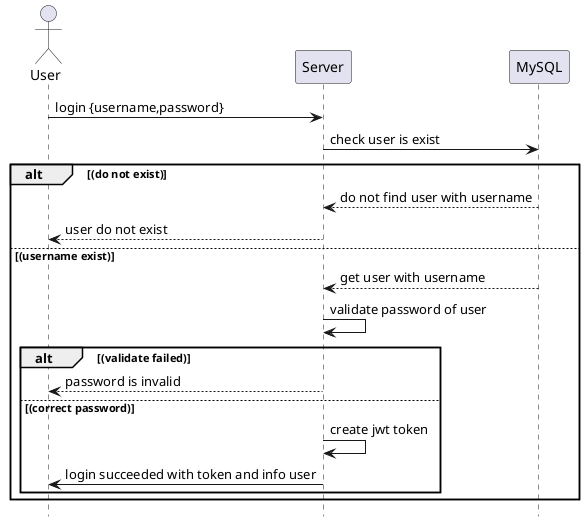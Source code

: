 @startuml login
hide footbox
actor User
"User" -> "Server": login {username,password}
"Server" -> "MySQL": check user is exist
alt (do not exist)
"MySQL" --> "Server": do not find user with username
"Server" --> "User": user do not exist
else (username exist)
"MySQL" --> "Server": get user with username
"Server" -> "Server": validate password of user
alt (validate failed)
"Server" --> "User": password is invalid
else (correct password)
"Server" -> "Server": create jwt token
"Server" -> "User": login succeeded with token and info user
end
end
@enduml